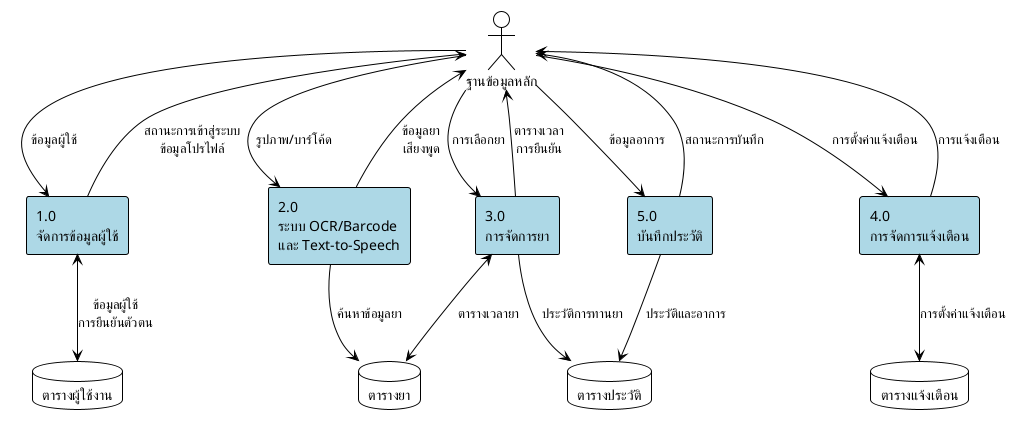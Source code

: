 @startuml CapYaDoo_Level1_DFD
!theme plain
skinparam backgroundColor white
skinparam rectangle {
    BackgroundColor lightblue
    BorderColor black
}

actor "ฐานข้อมูลหลัก" as Admin
database "ตารางผู้ใช้งาน" as UserDB
database "ตารางยา" as DrugDB  
database "ตารางประวัติ" as HistoryDB
database "ตารางแจ้งเตือน" as NotifDB

rectangle "1.0\nจัดการข้อมูลผู้ใช้" as P1
rectangle "2.0\nระบบ OCR/Barcode\nและ Text-to-Speech" as P2
rectangle "3.0\nการจัดการยา" as P3
rectangle "4.0\nการจัดการแจ้งเตือน" as P4
rectangle "5.0\nบันทึกประวัติ" as P5

' Input from Admin
Admin --> P1 : ข้อมูลผู้ใช้
Admin --> P2 : รูปภาพ/บาร์โค้ด
Admin --> P3 : การเลือกยา
Admin --> P4 : การตั้งค่าแจ้งเตือน
Admin --> P5 : ข้อมูลอาการ

' Output to Admin
P1 --> Admin : สถานะการเข้าสู่ระบบ\nข้อมูลโปรไฟล์
P2 --> Admin : ข้อมูลยา\nเสียงพูด
P3 --> Admin : ตารางเวลา\nการยืนยัน
P4 --> Admin : การแจ้งเตือน
P5 --> Admin : สถานะการบันทึก

' Database connections
P1 <--> UserDB : ข้อมูลผู้ใช้\nการยืนยันตัวตน
P2 --> DrugDB : ค้นหาข้อมูลยา
P3 <--> DrugDB : ตารางเวลายา
P3 --> HistoryDB : ประวัติการทานยา
P4 <--> NotifDB : การตั้งค่าแจ้งเตือน
P5 --> HistoryDB : ประวัติและอาการ

@enduml
